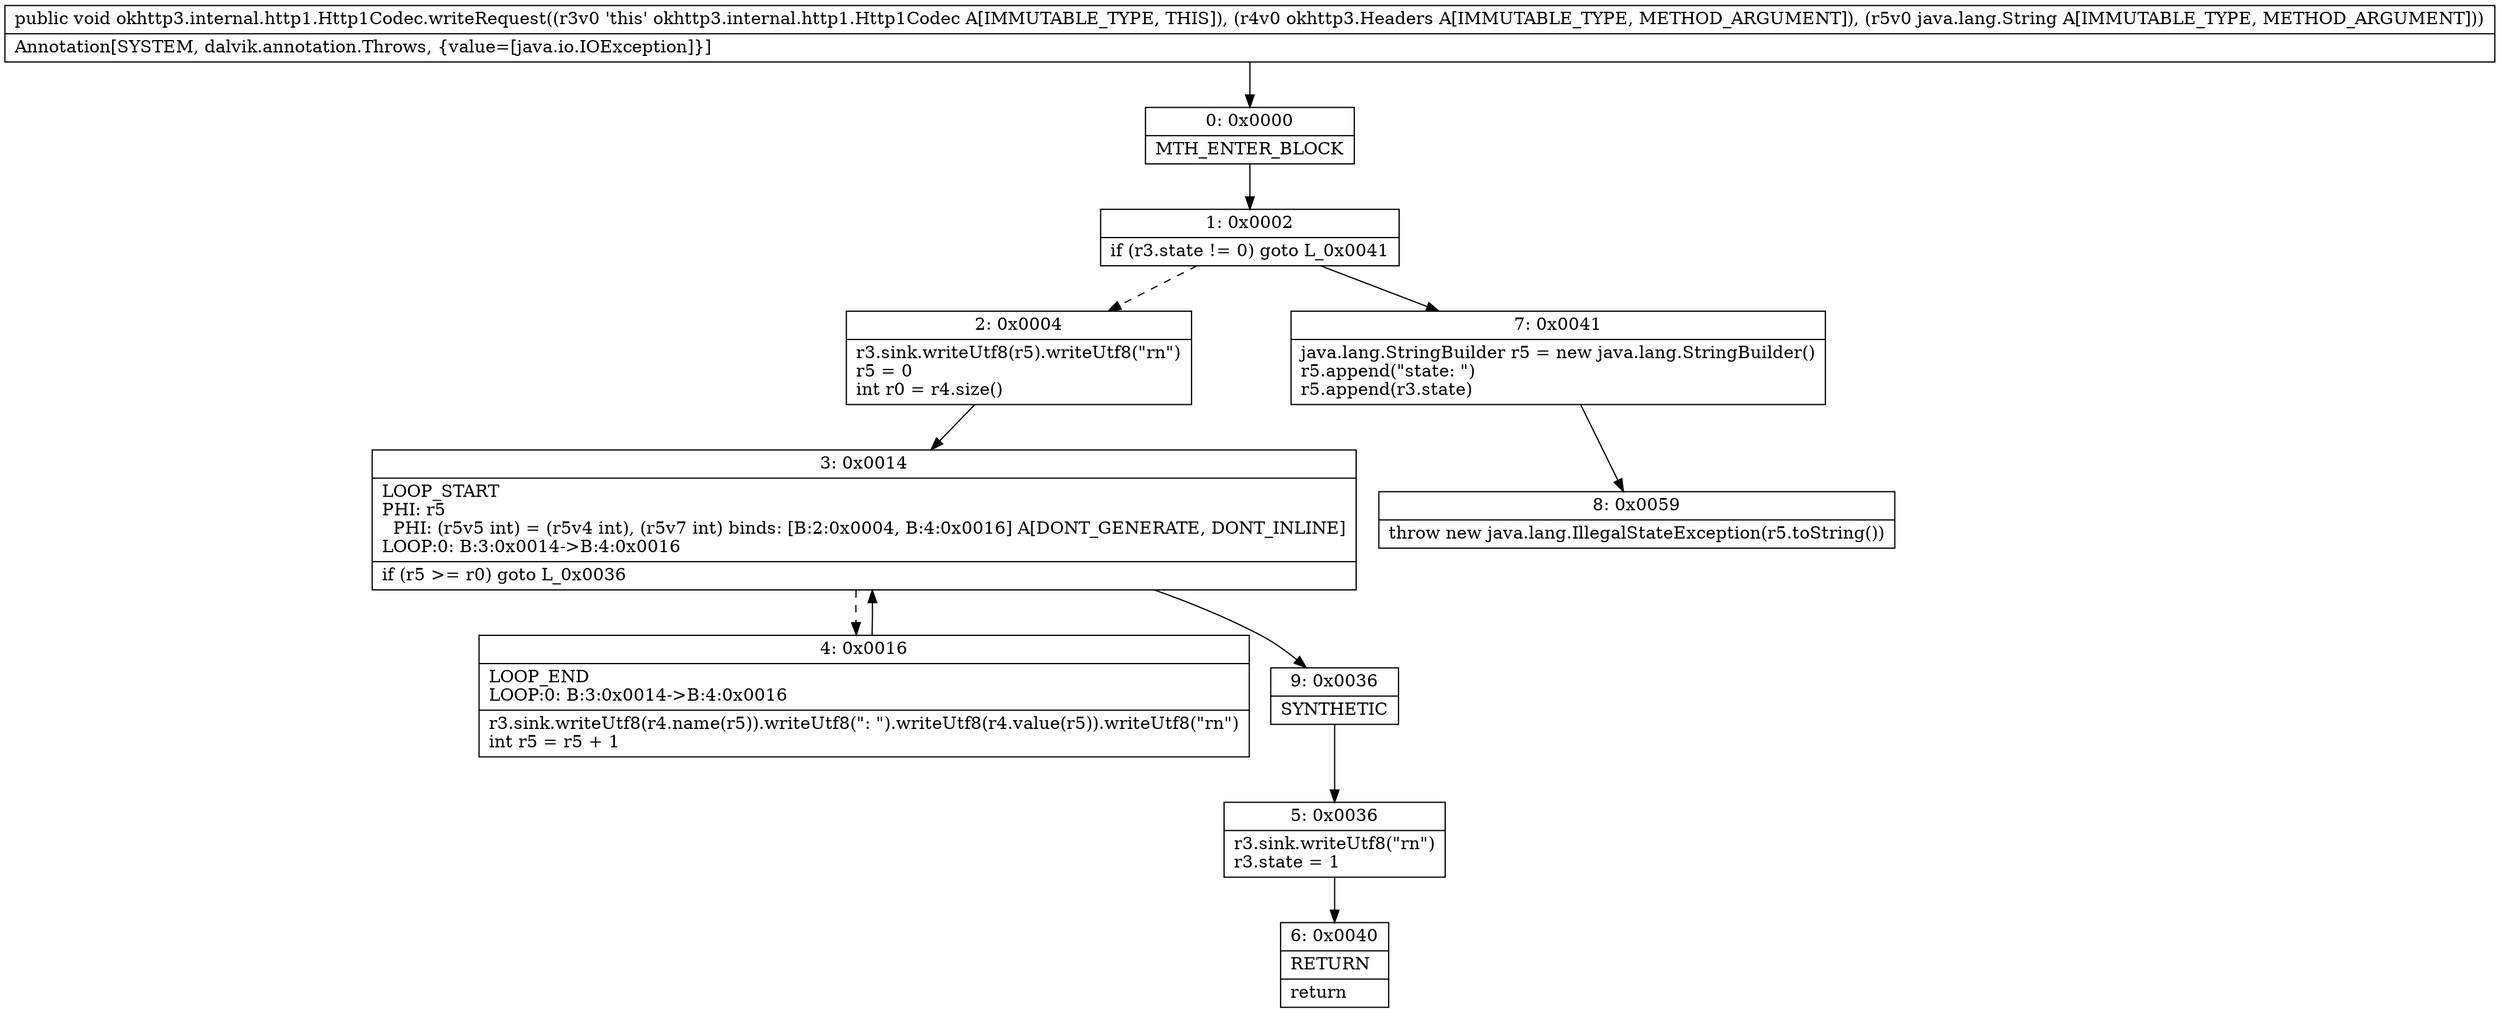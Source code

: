 digraph "CFG forokhttp3.internal.http1.Http1Codec.writeRequest(Lokhttp3\/Headers;Ljava\/lang\/String;)V" {
Node_0 [shape=record,label="{0\:\ 0x0000|MTH_ENTER_BLOCK\l}"];
Node_1 [shape=record,label="{1\:\ 0x0002|if (r3.state != 0) goto L_0x0041\l}"];
Node_2 [shape=record,label="{2\:\ 0x0004|r3.sink.writeUtf8(r5).writeUtf8(\"rn\")\lr5 = 0\lint r0 = r4.size()\l}"];
Node_3 [shape=record,label="{3\:\ 0x0014|LOOP_START\lPHI: r5 \l  PHI: (r5v5 int) = (r5v4 int), (r5v7 int) binds: [B:2:0x0004, B:4:0x0016] A[DONT_GENERATE, DONT_INLINE]\lLOOP:0: B:3:0x0014\-\>B:4:0x0016\l|if (r5 \>= r0) goto L_0x0036\l}"];
Node_4 [shape=record,label="{4\:\ 0x0016|LOOP_END\lLOOP:0: B:3:0x0014\-\>B:4:0x0016\l|r3.sink.writeUtf8(r4.name(r5)).writeUtf8(\": \").writeUtf8(r4.value(r5)).writeUtf8(\"rn\")\lint r5 = r5 + 1\l}"];
Node_5 [shape=record,label="{5\:\ 0x0036|r3.sink.writeUtf8(\"rn\")\lr3.state = 1\l}"];
Node_6 [shape=record,label="{6\:\ 0x0040|RETURN\l|return\l}"];
Node_7 [shape=record,label="{7\:\ 0x0041|java.lang.StringBuilder r5 = new java.lang.StringBuilder()\lr5.append(\"state: \")\lr5.append(r3.state)\l}"];
Node_8 [shape=record,label="{8\:\ 0x0059|throw new java.lang.IllegalStateException(r5.toString())\l}"];
Node_9 [shape=record,label="{9\:\ 0x0036|SYNTHETIC\l}"];
MethodNode[shape=record,label="{public void okhttp3.internal.http1.Http1Codec.writeRequest((r3v0 'this' okhttp3.internal.http1.Http1Codec A[IMMUTABLE_TYPE, THIS]), (r4v0 okhttp3.Headers A[IMMUTABLE_TYPE, METHOD_ARGUMENT]), (r5v0 java.lang.String A[IMMUTABLE_TYPE, METHOD_ARGUMENT]))  | Annotation[SYSTEM, dalvik.annotation.Throws, \{value=[java.io.IOException]\}]\l}"];
MethodNode -> Node_0;
Node_0 -> Node_1;
Node_1 -> Node_2[style=dashed];
Node_1 -> Node_7;
Node_2 -> Node_3;
Node_3 -> Node_4[style=dashed];
Node_3 -> Node_9;
Node_4 -> Node_3;
Node_5 -> Node_6;
Node_7 -> Node_8;
Node_9 -> Node_5;
}

